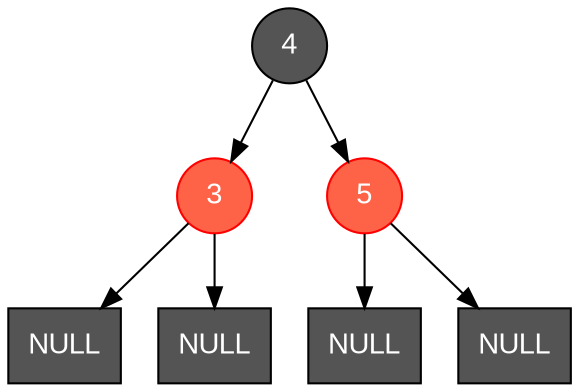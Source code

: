 digraph BST {
	node [fontname="Arial", shape=circle, fontcolor=white];
	4 [color = black, style=filled, fillcolor = gray33];
	3 [color=red, style=filled, fillcolor=tomato];
	4 -> 3;
	4 [color = black, style = filled, fillcolor = gray33];
	5 [color = red, style=filled, fillcolor = tomato];
	4 -> 5;
	NULL1 [label="NULL" shape=rectangle, color = black, style = filled, fillcolor = gray33];
	3 -> NULL1;
	NULL2 [label="NULL" shape=rectangle, color = black, style = filled, fillcolor = gray33];
	3 -> NULL2;
	NULL3 [label="NULL" shape=rectangle, color = black, style = filled, fillcolor = gray33];
	5 -> NULL3;
	NULL4 [label="NULL" shape=rectangle, color = black, style = filled, fillcolor = gray33];
	5 -> NULL4;
}

